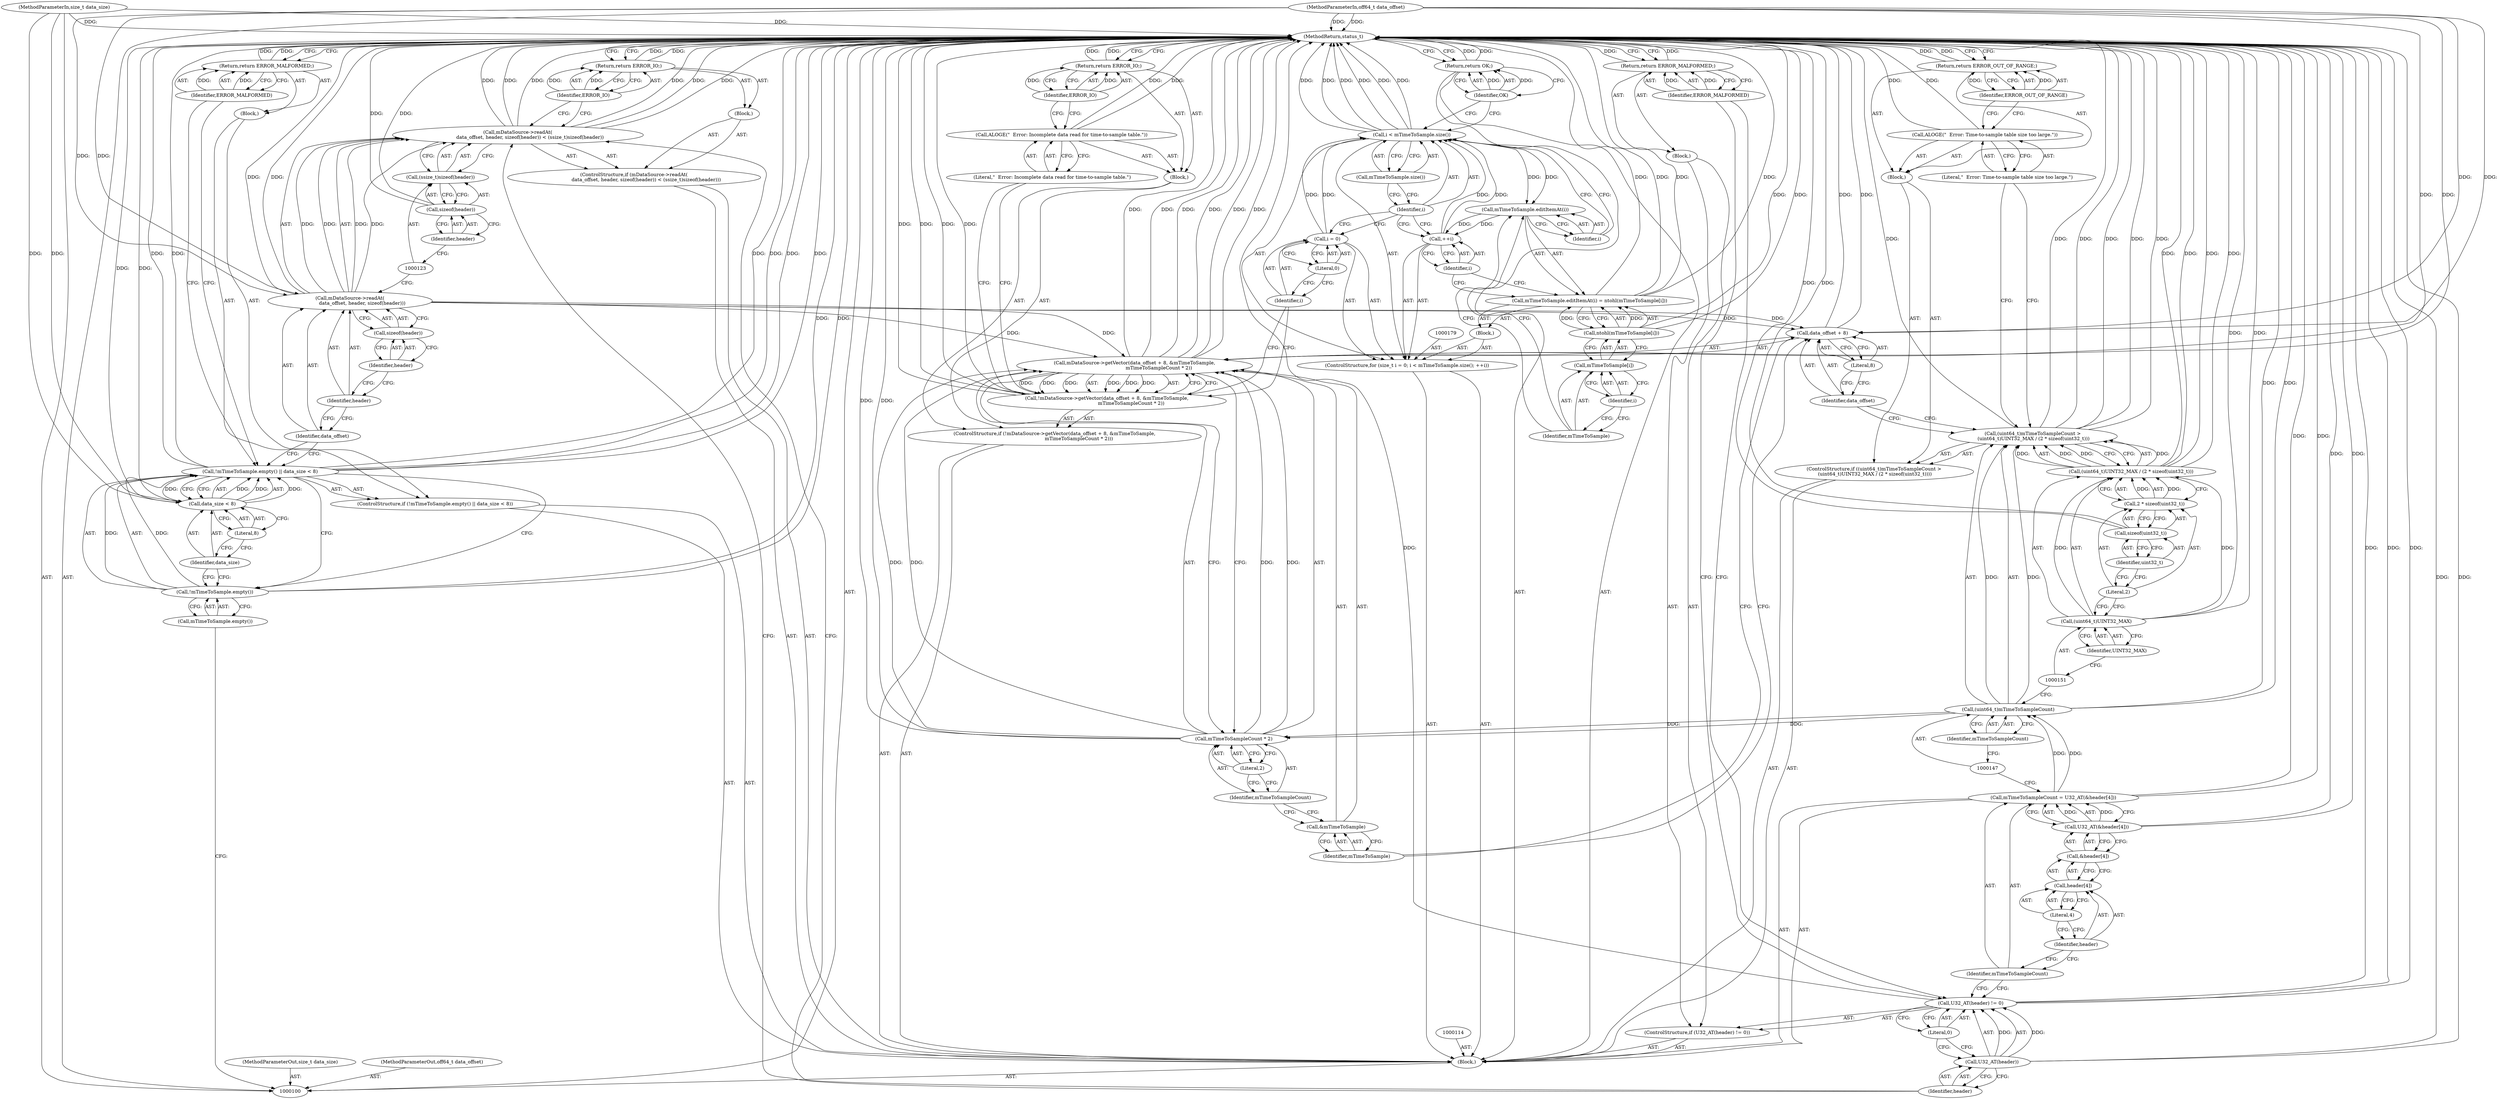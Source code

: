 digraph "1_Android_b57b3967b1a42dd505dbe4fcf1e1d810e3ae3777_1" {
"1000198" [label="(MethodReturn,status_t)"];
"1000127" [label="(Return,return ERROR_IO;)"];
"1000128" [label="(Identifier,ERROR_IO)"];
"1000129" [label="(ControlStructure,if (U32_AT(header) != 0))"];
"1000132" [label="(Identifier,header)"];
"1000133" [label="(Literal,0)"];
"1000134" [label="(Block,)"];
"1000130" [label="(Call,U32_AT(header) != 0)"];
"1000131" [label="(Call,U32_AT(header))"];
"1000135" [label="(Return,return ERROR_MALFORMED;)"];
"1000136" [label="(Identifier,ERROR_MALFORMED)"];
"1000139" [label="(Call,U32_AT(&header[4]))"];
"1000140" [label="(Call,&header[4])"];
"1000141" [label="(Call,header[4])"];
"1000142" [label="(Identifier,header)"];
"1000137" [label="(Call,mTimeToSampleCount = U32_AT(&header[4]))"];
"1000138" [label="(Identifier,mTimeToSampleCount)"];
"1000143" [label="(Literal,4)"];
"1000144" [label="(ControlStructure,if ((uint64_t)mTimeToSampleCount >\n (uint64_t)UINT32_MAX / (2 * sizeof(uint32_t))))"];
"1000148" [label="(Identifier,mTimeToSampleCount)"];
"1000145" [label="(Call,(uint64_t)mTimeToSampleCount >\n (uint64_t)UINT32_MAX / (2 * sizeof(uint32_t)))"];
"1000146" [label="(Call,(uint64_t)mTimeToSampleCount)"];
"1000149" [label="(Call,(uint64_t)UINT32_MAX / (2 * sizeof(uint32_t)))"];
"1000150" [label="(Call,(uint64_t)UINT32_MAX)"];
"1000152" [label="(Identifier,UINT32_MAX)"];
"1000153" [label="(Call,2 * sizeof(uint32_t))"];
"1000154" [label="(Literal,2)"];
"1000155" [label="(Call,sizeof(uint32_t))"];
"1000156" [label="(Identifier,uint32_t)"];
"1000157" [label="(Block,)"];
"1000102" [label="(MethodParameterIn,size_t data_size)"];
"1000309" [label="(MethodParameterOut,size_t data_size)"];
"1000103" [label="(Block,)"];
"1000101" [label="(MethodParameterIn,off64_t data_offset)"];
"1000308" [label="(MethodParameterOut,off64_t data_offset)"];
"1000159" [label="(Literal,\"  Error: Time-to-sample table size too large.\")"];
"1000158" [label="(Call,ALOGE(\"  Error: Time-to-sample table size too large.\"))"];
"1000160" [label="(Return,return ERROR_OUT_OF_RANGE;)"];
"1000161" [label="(Identifier,ERROR_OUT_OF_RANGE)"];
"1000162" [label="(ControlStructure,if (!mDataSource->getVector(data_offset + 8, &mTimeToSample,\n                                mTimeToSampleCount * 2)))"];
"1000165" [label="(Call,data_offset + 8)"];
"1000166" [label="(Identifier,data_offset)"];
"1000167" [label="(Literal,8)"];
"1000168" [label="(Call,&mTimeToSample)"];
"1000169" [label="(Identifier,mTimeToSample)"];
"1000163" [label="(Call,!mDataSource->getVector(data_offset + 8, &mTimeToSample,\n                                mTimeToSampleCount * 2))"];
"1000164" [label="(Call,mDataSource->getVector(data_offset + 8, &mTimeToSample,\n                                mTimeToSampleCount * 2))"];
"1000170" [label="(Call,mTimeToSampleCount * 2)"];
"1000171" [label="(Identifier,mTimeToSampleCount)"];
"1000172" [label="(Literal,2)"];
"1000173" [label="(Block,)"];
"1000175" [label="(Literal,\"  Error: Incomplete data read for time-to-sample table.\")"];
"1000174" [label="(Call,ALOGE(\"  Error: Incomplete data read for time-to-sample table.\"))"];
"1000176" [label="(Return,return ERROR_IO;)"];
"1000177" [label="(Identifier,ERROR_IO)"];
"1000108" [label="(Call,data_size < 8)"];
"1000109" [label="(Identifier,data_size)"];
"1000104" [label="(ControlStructure,if (!mTimeToSample.empty() || data_size < 8))"];
"1000110" [label="(Literal,8)"];
"1000111" [label="(Block,)"];
"1000105" [label="(Call,!mTimeToSample.empty() || data_size < 8)"];
"1000106" [label="(Call,!mTimeToSample.empty())"];
"1000107" [label="(Call,mTimeToSample.empty())"];
"1000180" [label="(Call,i = 0)"];
"1000181" [label="(Identifier,i)"];
"1000182" [label="(Literal,0)"];
"1000183" [label="(Call,i < mTimeToSample.size())"];
"1000184" [label="(Identifier,i)"];
"1000185" [label="(Call,mTimeToSample.size())"];
"1000178" [label="(ControlStructure,for (size_t i = 0; i < mTimeToSample.size(); ++i))"];
"1000186" [label="(Call,++i)"];
"1000187" [label="(Identifier,i)"];
"1000188" [label="(Block,)"];
"1000191" [label="(Identifier,i)"];
"1000192" [label="(Call,ntohl(mTimeToSample[i]))"];
"1000193" [label="(Call,mTimeToSample[i])"];
"1000194" [label="(Identifier,mTimeToSample)"];
"1000195" [label="(Identifier,i)"];
"1000189" [label="(Call,mTimeToSample.editItemAt(i) = ntohl(mTimeToSample[i]))"];
"1000190" [label="(Call,mTimeToSample.editItemAt(i))"];
"1000197" [label="(Identifier,OK)"];
"1000196" [label="(Return,return OK;)"];
"1000113" [label="(Identifier,ERROR_MALFORMED)"];
"1000112" [label="(Return,return ERROR_MALFORMED;)"];
"1000115" [label="(ControlStructure,if (mDataSource->readAt(\n                data_offset, header, sizeof(header)) < (ssize_t)sizeof(header)))"];
"1000116" [label="(Call,mDataSource->readAt(\n                data_offset, header, sizeof(header)) < (ssize_t)sizeof(header))"];
"1000117" [label="(Call,mDataSource->readAt(\n                data_offset, header, sizeof(header)))"];
"1000118" [label="(Identifier,data_offset)"];
"1000119" [label="(Identifier,header)"];
"1000120" [label="(Call,sizeof(header))"];
"1000121" [label="(Identifier,header)"];
"1000122" [label="(Call,(ssize_t)sizeof(header))"];
"1000124" [label="(Call,sizeof(header))"];
"1000125" [label="(Identifier,header)"];
"1000126" [label="(Block,)"];
"1000198" -> "1000100"  [label="AST: "];
"1000198" -> "1000112"  [label="CFG: "];
"1000198" -> "1000127"  [label="CFG: "];
"1000198" -> "1000135"  [label="CFG: "];
"1000198" -> "1000160"  [label="CFG: "];
"1000198" -> "1000176"  [label="CFG: "];
"1000198" -> "1000196"  [label="CFG: "];
"1000127" -> "1000198"  [label="DDG: "];
"1000196" -> "1000198"  [label="DDG: "];
"1000116" -> "1000198"  [label="DDG: "];
"1000116" -> "1000198"  [label="DDG: "];
"1000116" -> "1000198"  [label="DDG: "];
"1000124" -> "1000198"  [label="DDG: "];
"1000105" -> "1000198"  [label="DDG: "];
"1000105" -> "1000198"  [label="DDG: "];
"1000105" -> "1000198"  [label="DDG: "];
"1000183" -> "1000198"  [label="DDG: "];
"1000183" -> "1000198"  [label="DDG: "];
"1000183" -> "1000198"  [label="DDG: "];
"1000106" -> "1000198"  [label="DDG: "];
"1000189" -> "1000198"  [label="DDG: "];
"1000189" -> "1000198"  [label="DDG: "];
"1000149" -> "1000198"  [label="DDG: "];
"1000149" -> "1000198"  [label="DDG: "];
"1000117" -> "1000198"  [label="DDG: "];
"1000102" -> "1000198"  [label="DDG: "];
"1000155" -> "1000198"  [label="DDG: "];
"1000164" -> "1000198"  [label="DDG: "];
"1000164" -> "1000198"  [label="DDG: "];
"1000164" -> "1000198"  [label="DDG: "];
"1000130" -> "1000198"  [label="DDG: "];
"1000130" -> "1000198"  [label="DDG: "];
"1000163" -> "1000198"  [label="DDG: "];
"1000163" -> "1000198"  [label="DDG: "];
"1000131" -> "1000198"  [label="DDG: "];
"1000137" -> "1000198"  [label="DDG: "];
"1000165" -> "1000198"  [label="DDG: "];
"1000139" -> "1000198"  [label="DDG: "];
"1000150" -> "1000198"  [label="DDG: "];
"1000158" -> "1000198"  [label="DDG: "];
"1000145" -> "1000198"  [label="DDG: "];
"1000145" -> "1000198"  [label="DDG: "];
"1000145" -> "1000198"  [label="DDG: "];
"1000146" -> "1000198"  [label="DDG: "];
"1000192" -> "1000198"  [label="DDG: "];
"1000101" -> "1000198"  [label="DDG: "];
"1000170" -> "1000198"  [label="DDG: "];
"1000174" -> "1000198"  [label="DDG: "];
"1000108" -> "1000198"  [label="DDG: "];
"1000112" -> "1000198"  [label="DDG: "];
"1000160" -> "1000198"  [label="DDG: "];
"1000176" -> "1000198"  [label="DDG: "];
"1000135" -> "1000198"  [label="DDG: "];
"1000127" -> "1000126"  [label="AST: "];
"1000127" -> "1000128"  [label="CFG: "];
"1000128" -> "1000127"  [label="AST: "];
"1000198" -> "1000127"  [label="CFG: "];
"1000127" -> "1000198"  [label="DDG: "];
"1000128" -> "1000127"  [label="DDG: "];
"1000128" -> "1000127"  [label="AST: "];
"1000128" -> "1000116"  [label="CFG: "];
"1000127" -> "1000128"  [label="CFG: "];
"1000128" -> "1000127"  [label="DDG: "];
"1000129" -> "1000103"  [label="AST: "];
"1000130" -> "1000129"  [label="AST: "];
"1000134" -> "1000129"  [label="AST: "];
"1000132" -> "1000131"  [label="AST: "];
"1000132" -> "1000116"  [label="CFG: "];
"1000131" -> "1000132"  [label="CFG: "];
"1000133" -> "1000130"  [label="AST: "];
"1000133" -> "1000131"  [label="CFG: "];
"1000130" -> "1000133"  [label="CFG: "];
"1000134" -> "1000129"  [label="AST: "];
"1000135" -> "1000134"  [label="AST: "];
"1000130" -> "1000129"  [label="AST: "];
"1000130" -> "1000133"  [label="CFG: "];
"1000131" -> "1000130"  [label="AST: "];
"1000133" -> "1000130"  [label="AST: "];
"1000136" -> "1000130"  [label="CFG: "];
"1000138" -> "1000130"  [label="CFG: "];
"1000130" -> "1000198"  [label="DDG: "];
"1000130" -> "1000198"  [label="DDG: "];
"1000131" -> "1000130"  [label="DDG: "];
"1000131" -> "1000130"  [label="AST: "];
"1000131" -> "1000132"  [label="CFG: "];
"1000132" -> "1000131"  [label="AST: "];
"1000133" -> "1000131"  [label="CFG: "];
"1000131" -> "1000198"  [label="DDG: "];
"1000131" -> "1000130"  [label="DDG: "];
"1000135" -> "1000134"  [label="AST: "];
"1000135" -> "1000136"  [label="CFG: "];
"1000136" -> "1000135"  [label="AST: "];
"1000198" -> "1000135"  [label="CFG: "];
"1000135" -> "1000198"  [label="DDG: "];
"1000136" -> "1000135"  [label="DDG: "];
"1000136" -> "1000135"  [label="AST: "];
"1000136" -> "1000130"  [label="CFG: "];
"1000135" -> "1000136"  [label="CFG: "];
"1000136" -> "1000135"  [label="DDG: "];
"1000139" -> "1000137"  [label="AST: "];
"1000139" -> "1000140"  [label="CFG: "];
"1000140" -> "1000139"  [label="AST: "];
"1000137" -> "1000139"  [label="CFG: "];
"1000139" -> "1000198"  [label="DDG: "];
"1000139" -> "1000137"  [label="DDG: "];
"1000140" -> "1000139"  [label="AST: "];
"1000140" -> "1000141"  [label="CFG: "];
"1000141" -> "1000140"  [label="AST: "];
"1000139" -> "1000140"  [label="CFG: "];
"1000141" -> "1000140"  [label="AST: "];
"1000141" -> "1000143"  [label="CFG: "];
"1000142" -> "1000141"  [label="AST: "];
"1000143" -> "1000141"  [label="AST: "];
"1000140" -> "1000141"  [label="CFG: "];
"1000142" -> "1000141"  [label="AST: "];
"1000142" -> "1000138"  [label="CFG: "];
"1000143" -> "1000142"  [label="CFG: "];
"1000137" -> "1000103"  [label="AST: "];
"1000137" -> "1000139"  [label="CFG: "];
"1000138" -> "1000137"  [label="AST: "];
"1000139" -> "1000137"  [label="AST: "];
"1000147" -> "1000137"  [label="CFG: "];
"1000137" -> "1000198"  [label="DDG: "];
"1000139" -> "1000137"  [label="DDG: "];
"1000137" -> "1000146"  [label="DDG: "];
"1000138" -> "1000137"  [label="AST: "];
"1000138" -> "1000130"  [label="CFG: "];
"1000142" -> "1000138"  [label="CFG: "];
"1000143" -> "1000141"  [label="AST: "];
"1000143" -> "1000142"  [label="CFG: "];
"1000141" -> "1000143"  [label="CFG: "];
"1000144" -> "1000103"  [label="AST: "];
"1000145" -> "1000144"  [label="AST: "];
"1000157" -> "1000144"  [label="AST: "];
"1000148" -> "1000146"  [label="AST: "];
"1000148" -> "1000147"  [label="CFG: "];
"1000146" -> "1000148"  [label="CFG: "];
"1000145" -> "1000144"  [label="AST: "];
"1000145" -> "1000149"  [label="CFG: "];
"1000146" -> "1000145"  [label="AST: "];
"1000149" -> "1000145"  [label="AST: "];
"1000159" -> "1000145"  [label="CFG: "];
"1000166" -> "1000145"  [label="CFG: "];
"1000145" -> "1000198"  [label="DDG: "];
"1000145" -> "1000198"  [label="DDG: "];
"1000145" -> "1000198"  [label="DDG: "];
"1000146" -> "1000145"  [label="DDG: "];
"1000149" -> "1000145"  [label="DDG: "];
"1000149" -> "1000145"  [label="DDG: "];
"1000146" -> "1000145"  [label="AST: "];
"1000146" -> "1000148"  [label="CFG: "];
"1000147" -> "1000146"  [label="AST: "];
"1000148" -> "1000146"  [label="AST: "];
"1000151" -> "1000146"  [label="CFG: "];
"1000146" -> "1000198"  [label="DDG: "];
"1000146" -> "1000145"  [label="DDG: "];
"1000137" -> "1000146"  [label="DDG: "];
"1000146" -> "1000170"  [label="DDG: "];
"1000149" -> "1000145"  [label="AST: "];
"1000149" -> "1000153"  [label="CFG: "];
"1000150" -> "1000149"  [label="AST: "];
"1000153" -> "1000149"  [label="AST: "];
"1000145" -> "1000149"  [label="CFG: "];
"1000149" -> "1000198"  [label="DDG: "];
"1000149" -> "1000198"  [label="DDG: "];
"1000149" -> "1000145"  [label="DDG: "];
"1000149" -> "1000145"  [label="DDG: "];
"1000150" -> "1000149"  [label="DDG: "];
"1000153" -> "1000149"  [label="DDG: "];
"1000150" -> "1000149"  [label="AST: "];
"1000150" -> "1000152"  [label="CFG: "];
"1000151" -> "1000150"  [label="AST: "];
"1000152" -> "1000150"  [label="AST: "];
"1000154" -> "1000150"  [label="CFG: "];
"1000150" -> "1000198"  [label="DDG: "];
"1000150" -> "1000149"  [label="DDG: "];
"1000152" -> "1000150"  [label="AST: "];
"1000152" -> "1000151"  [label="CFG: "];
"1000150" -> "1000152"  [label="CFG: "];
"1000153" -> "1000149"  [label="AST: "];
"1000153" -> "1000155"  [label="CFG: "];
"1000154" -> "1000153"  [label="AST: "];
"1000155" -> "1000153"  [label="AST: "];
"1000149" -> "1000153"  [label="CFG: "];
"1000153" -> "1000149"  [label="DDG: "];
"1000154" -> "1000153"  [label="AST: "];
"1000154" -> "1000150"  [label="CFG: "];
"1000156" -> "1000154"  [label="CFG: "];
"1000155" -> "1000153"  [label="AST: "];
"1000155" -> "1000156"  [label="CFG: "];
"1000156" -> "1000155"  [label="AST: "];
"1000153" -> "1000155"  [label="CFG: "];
"1000155" -> "1000198"  [label="DDG: "];
"1000156" -> "1000155"  [label="AST: "];
"1000156" -> "1000154"  [label="CFG: "];
"1000155" -> "1000156"  [label="CFG: "];
"1000157" -> "1000144"  [label="AST: "];
"1000158" -> "1000157"  [label="AST: "];
"1000160" -> "1000157"  [label="AST: "];
"1000102" -> "1000100"  [label="AST: "];
"1000102" -> "1000198"  [label="DDG: "];
"1000102" -> "1000108"  [label="DDG: "];
"1000309" -> "1000100"  [label="AST: "];
"1000103" -> "1000100"  [label="AST: "];
"1000104" -> "1000103"  [label="AST: "];
"1000114" -> "1000103"  [label="AST: "];
"1000115" -> "1000103"  [label="AST: "];
"1000129" -> "1000103"  [label="AST: "];
"1000137" -> "1000103"  [label="AST: "];
"1000144" -> "1000103"  [label="AST: "];
"1000162" -> "1000103"  [label="AST: "];
"1000178" -> "1000103"  [label="AST: "];
"1000196" -> "1000103"  [label="AST: "];
"1000101" -> "1000100"  [label="AST: "];
"1000101" -> "1000198"  [label="DDG: "];
"1000101" -> "1000117"  [label="DDG: "];
"1000101" -> "1000164"  [label="DDG: "];
"1000101" -> "1000165"  [label="DDG: "];
"1000308" -> "1000100"  [label="AST: "];
"1000159" -> "1000158"  [label="AST: "];
"1000159" -> "1000145"  [label="CFG: "];
"1000158" -> "1000159"  [label="CFG: "];
"1000158" -> "1000157"  [label="AST: "];
"1000158" -> "1000159"  [label="CFG: "];
"1000159" -> "1000158"  [label="AST: "];
"1000161" -> "1000158"  [label="CFG: "];
"1000158" -> "1000198"  [label="DDG: "];
"1000160" -> "1000157"  [label="AST: "];
"1000160" -> "1000161"  [label="CFG: "];
"1000161" -> "1000160"  [label="AST: "];
"1000198" -> "1000160"  [label="CFG: "];
"1000160" -> "1000198"  [label="DDG: "];
"1000161" -> "1000160"  [label="DDG: "];
"1000161" -> "1000160"  [label="AST: "];
"1000161" -> "1000158"  [label="CFG: "];
"1000160" -> "1000161"  [label="CFG: "];
"1000161" -> "1000160"  [label="DDG: "];
"1000162" -> "1000103"  [label="AST: "];
"1000163" -> "1000162"  [label="AST: "];
"1000173" -> "1000162"  [label="AST: "];
"1000165" -> "1000164"  [label="AST: "];
"1000165" -> "1000167"  [label="CFG: "];
"1000166" -> "1000165"  [label="AST: "];
"1000167" -> "1000165"  [label="AST: "];
"1000169" -> "1000165"  [label="CFG: "];
"1000165" -> "1000198"  [label="DDG: "];
"1000117" -> "1000165"  [label="DDG: "];
"1000101" -> "1000165"  [label="DDG: "];
"1000166" -> "1000165"  [label="AST: "];
"1000166" -> "1000145"  [label="CFG: "];
"1000167" -> "1000166"  [label="CFG: "];
"1000167" -> "1000165"  [label="AST: "];
"1000167" -> "1000166"  [label="CFG: "];
"1000165" -> "1000167"  [label="CFG: "];
"1000168" -> "1000164"  [label="AST: "];
"1000168" -> "1000169"  [label="CFG: "];
"1000169" -> "1000168"  [label="AST: "];
"1000171" -> "1000168"  [label="CFG: "];
"1000169" -> "1000168"  [label="AST: "];
"1000169" -> "1000165"  [label="CFG: "];
"1000168" -> "1000169"  [label="CFG: "];
"1000163" -> "1000162"  [label="AST: "];
"1000163" -> "1000164"  [label="CFG: "];
"1000164" -> "1000163"  [label="AST: "];
"1000175" -> "1000163"  [label="CFG: "];
"1000181" -> "1000163"  [label="CFG: "];
"1000163" -> "1000198"  [label="DDG: "];
"1000163" -> "1000198"  [label="DDG: "];
"1000164" -> "1000163"  [label="DDG: "];
"1000164" -> "1000163"  [label="DDG: "];
"1000164" -> "1000163"  [label="DDG: "];
"1000164" -> "1000163"  [label="AST: "];
"1000164" -> "1000170"  [label="CFG: "];
"1000165" -> "1000164"  [label="AST: "];
"1000168" -> "1000164"  [label="AST: "];
"1000170" -> "1000164"  [label="AST: "];
"1000163" -> "1000164"  [label="CFG: "];
"1000164" -> "1000198"  [label="DDG: "];
"1000164" -> "1000198"  [label="DDG: "];
"1000164" -> "1000198"  [label="DDG: "];
"1000164" -> "1000163"  [label="DDG: "];
"1000164" -> "1000163"  [label="DDG: "];
"1000164" -> "1000163"  [label="DDG: "];
"1000117" -> "1000164"  [label="DDG: "];
"1000101" -> "1000164"  [label="DDG: "];
"1000170" -> "1000164"  [label="DDG: "];
"1000170" -> "1000164"  [label="DDG: "];
"1000170" -> "1000164"  [label="AST: "];
"1000170" -> "1000172"  [label="CFG: "];
"1000171" -> "1000170"  [label="AST: "];
"1000172" -> "1000170"  [label="AST: "];
"1000164" -> "1000170"  [label="CFG: "];
"1000170" -> "1000198"  [label="DDG: "];
"1000170" -> "1000164"  [label="DDG: "];
"1000170" -> "1000164"  [label="DDG: "];
"1000146" -> "1000170"  [label="DDG: "];
"1000171" -> "1000170"  [label="AST: "];
"1000171" -> "1000168"  [label="CFG: "];
"1000172" -> "1000171"  [label="CFG: "];
"1000172" -> "1000170"  [label="AST: "];
"1000172" -> "1000171"  [label="CFG: "];
"1000170" -> "1000172"  [label="CFG: "];
"1000173" -> "1000162"  [label="AST: "];
"1000174" -> "1000173"  [label="AST: "];
"1000176" -> "1000173"  [label="AST: "];
"1000175" -> "1000174"  [label="AST: "];
"1000175" -> "1000163"  [label="CFG: "];
"1000174" -> "1000175"  [label="CFG: "];
"1000174" -> "1000173"  [label="AST: "];
"1000174" -> "1000175"  [label="CFG: "];
"1000175" -> "1000174"  [label="AST: "];
"1000177" -> "1000174"  [label="CFG: "];
"1000174" -> "1000198"  [label="DDG: "];
"1000176" -> "1000173"  [label="AST: "];
"1000176" -> "1000177"  [label="CFG: "];
"1000177" -> "1000176"  [label="AST: "];
"1000198" -> "1000176"  [label="CFG: "];
"1000176" -> "1000198"  [label="DDG: "];
"1000177" -> "1000176"  [label="DDG: "];
"1000177" -> "1000176"  [label="AST: "];
"1000177" -> "1000174"  [label="CFG: "];
"1000176" -> "1000177"  [label="CFG: "];
"1000177" -> "1000176"  [label="DDG: "];
"1000108" -> "1000105"  [label="AST: "];
"1000108" -> "1000110"  [label="CFG: "];
"1000109" -> "1000108"  [label="AST: "];
"1000110" -> "1000108"  [label="AST: "];
"1000105" -> "1000108"  [label="CFG: "];
"1000108" -> "1000198"  [label="DDG: "];
"1000108" -> "1000105"  [label="DDG: "];
"1000108" -> "1000105"  [label="DDG: "];
"1000102" -> "1000108"  [label="DDG: "];
"1000109" -> "1000108"  [label="AST: "];
"1000109" -> "1000106"  [label="CFG: "];
"1000110" -> "1000109"  [label="CFG: "];
"1000104" -> "1000103"  [label="AST: "];
"1000105" -> "1000104"  [label="AST: "];
"1000111" -> "1000104"  [label="AST: "];
"1000110" -> "1000108"  [label="AST: "];
"1000110" -> "1000109"  [label="CFG: "];
"1000108" -> "1000110"  [label="CFG: "];
"1000111" -> "1000104"  [label="AST: "];
"1000112" -> "1000111"  [label="AST: "];
"1000105" -> "1000104"  [label="AST: "];
"1000105" -> "1000106"  [label="CFG: "];
"1000105" -> "1000108"  [label="CFG: "];
"1000106" -> "1000105"  [label="AST: "];
"1000108" -> "1000105"  [label="AST: "];
"1000113" -> "1000105"  [label="CFG: "];
"1000118" -> "1000105"  [label="CFG: "];
"1000105" -> "1000198"  [label="DDG: "];
"1000105" -> "1000198"  [label="DDG: "];
"1000105" -> "1000198"  [label="DDG: "];
"1000106" -> "1000105"  [label="DDG: "];
"1000108" -> "1000105"  [label="DDG: "];
"1000108" -> "1000105"  [label="DDG: "];
"1000106" -> "1000105"  [label="AST: "];
"1000106" -> "1000107"  [label="CFG: "];
"1000107" -> "1000106"  [label="AST: "];
"1000109" -> "1000106"  [label="CFG: "];
"1000105" -> "1000106"  [label="CFG: "];
"1000106" -> "1000198"  [label="DDG: "];
"1000106" -> "1000105"  [label="DDG: "];
"1000107" -> "1000106"  [label="AST: "];
"1000107" -> "1000100"  [label="CFG: "];
"1000106" -> "1000107"  [label="CFG: "];
"1000180" -> "1000178"  [label="AST: "];
"1000180" -> "1000182"  [label="CFG: "];
"1000181" -> "1000180"  [label="AST: "];
"1000182" -> "1000180"  [label="AST: "];
"1000184" -> "1000180"  [label="CFG: "];
"1000180" -> "1000183"  [label="DDG: "];
"1000181" -> "1000180"  [label="AST: "];
"1000181" -> "1000163"  [label="CFG: "];
"1000182" -> "1000181"  [label="CFG: "];
"1000182" -> "1000180"  [label="AST: "];
"1000182" -> "1000181"  [label="CFG: "];
"1000180" -> "1000182"  [label="CFG: "];
"1000183" -> "1000178"  [label="AST: "];
"1000183" -> "1000185"  [label="CFG: "];
"1000184" -> "1000183"  [label="AST: "];
"1000185" -> "1000183"  [label="AST: "];
"1000191" -> "1000183"  [label="CFG: "];
"1000197" -> "1000183"  [label="CFG: "];
"1000183" -> "1000198"  [label="DDG: "];
"1000183" -> "1000198"  [label="DDG: "];
"1000183" -> "1000198"  [label="DDG: "];
"1000186" -> "1000183"  [label="DDG: "];
"1000180" -> "1000183"  [label="DDG: "];
"1000183" -> "1000190"  [label="DDG: "];
"1000184" -> "1000183"  [label="AST: "];
"1000184" -> "1000180"  [label="CFG: "];
"1000184" -> "1000186"  [label="CFG: "];
"1000185" -> "1000184"  [label="CFG: "];
"1000185" -> "1000183"  [label="AST: "];
"1000185" -> "1000184"  [label="CFG: "];
"1000183" -> "1000185"  [label="CFG: "];
"1000178" -> "1000103"  [label="AST: "];
"1000179" -> "1000178"  [label="AST: "];
"1000180" -> "1000178"  [label="AST: "];
"1000183" -> "1000178"  [label="AST: "];
"1000186" -> "1000178"  [label="AST: "];
"1000188" -> "1000178"  [label="AST: "];
"1000186" -> "1000178"  [label="AST: "];
"1000186" -> "1000187"  [label="CFG: "];
"1000187" -> "1000186"  [label="AST: "];
"1000184" -> "1000186"  [label="CFG: "];
"1000186" -> "1000183"  [label="DDG: "];
"1000190" -> "1000186"  [label="DDG: "];
"1000187" -> "1000186"  [label="AST: "];
"1000187" -> "1000189"  [label="CFG: "];
"1000186" -> "1000187"  [label="CFG: "];
"1000188" -> "1000178"  [label="AST: "];
"1000189" -> "1000188"  [label="AST: "];
"1000191" -> "1000190"  [label="AST: "];
"1000191" -> "1000183"  [label="CFG: "];
"1000190" -> "1000191"  [label="CFG: "];
"1000192" -> "1000189"  [label="AST: "];
"1000192" -> "1000193"  [label="CFG: "];
"1000193" -> "1000192"  [label="AST: "];
"1000189" -> "1000192"  [label="CFG: "];
"1000192" -> "1000198"  [label="DDG: "];
"1000192" -> "1000189"  [label="DDG: "];
"1000193" -> "1000192"  [label="AST: "];
"1000193" -> "1000195"  [label="CFG: "];
"1000194" -> "1000193"  [label="AST: "];
"1000195" -> "1000193"  [label="AST: "];
"1000192" -> "1000193"  [label="CFG: "];
"1000194" -> "1000193"  [label="AST: "];
"1000194" -> "1000190"  [label="CFG: "];
"1000195" -> "1000194"  [label="CFG: "];
"1000195" -> "1000193"  [label="AST: "];
"1000195" -> "1000194"  [label="CFG: "];
"1000193" -> "1000195"  [label="CFG: "];
"1000189" -> "1000188"  [label="AST: "];
"1000189" -> "1000192"  [label="CFG: "];
"1000190" -> "1000189"  [label="AST: "];
"1000192" -> "1000189"  [label="AST: "];
"1000187" -> "1000189"  [label="CFG: "];
"1000189" -> "1000198"  [label="DDG: "];
"1000189" -> "1000198"  [label="DDG: "];
"1000192" -> "1000189"  [label="DDG: "];
"1000190" -> "1000189"  [label="AST: "];
"1000190" -> "1000191"  [label="CFG: "];
"1000191" -> "1000190"  [label="AST: "];
"1000194" -> "1000190"  [label="CFG: "];
"1000190" -> "1000186"  [label="DDG: "];
"1000183" -> "1000190"  [label="DDG: "];
"1000197" -> "1000196"  [label="AST: "];
"1000197" -> "1000183"  [label="CFG: "];
"1000196" -> "1000197"  [label="CFG: "];
"1000197" -> "1000196"  [label="DDG: "];
"1000196" -> "1000103"  [label="AST: "];
"1000196" -> "1000197"  [label="CFG: "];
"1000197" -> "1000196"  [label="AST: "];
"1000198" -> "1000196"  [label="CFG: "];
"1000196" -> "1000198"  [label="DDG: "];
"1000197" -> "1000196"  [label="DDG: "];
"1000113" -> "1000112"  [label="AST: "];
"1000113" -> "1000105"  [label="CFG: "];
"1000112" -> "1000113"  [label="CFG: "];
"1000113" -> "1000112"  [label="DDG: "];
"1000112" -> "1000111"  [label="AST: "];
"1000112" -> "1000113"  [label="CFG: "];
"1000113" -> "1000112"  [label="AST: "];
"1000198" -> "1000112"  [label="CFG: "];
"1000112" -> "1000198"  [label="DDG: "];
"1000113" -> "1000112"  [label="DDG: "];
"1000115" -> "1000103"  [label="AST: "];
"1000116" -> "1000115"  [label="AST: "];
"1000126" -> "1000115"  [label="AST: "];
"1000116" -> "1000115"  [label="AST: "];
"1000116" -> "1000122"  [label="CFG: "];
"1000117" -> "1000116"  [label="AST: "];
"1000122" -> "1000116"  [label="AST: "];
"1000128" -> "1000116"  [label="CFG: "];
"1000132" -> "1000116"  [label="CFG: "];
"1000116" -> "1000198"  [label="DDG: "];
"1000116" -> "1000198"  [label="DDG: "];
"1000116" -> "1000198"  [label="DDG: "];
"1000117" -> "1000116"  [label="DDG: "];
"1000117" -> "1000116"  [label="DDG: "];
"1000117" -> "1000116"  [label="AST: "];
"1000117" -> "1000120"  [label="CFG: "];
"1000118" -> "1000117"  [label="AST: "];
"1000119" -> "1000117"  [label="AST: "];
"1000120" -> "1000117"  [label="AST: "];
"1000123" -> "1000117"  [label="CFG: "];
"1000117" -> "1000198"  [label="DDG: "];
"1000117" -> "1000116"  [label="DDG: "];
"1000117" -> "1000116"  [label="DDG: "];
"1000101" -> "1000117"  [label="DDG: "];
"1000117" -> "1000164"  [label="DDG: "];
"1000117" -> "1000165"  [label="DDG: "];
"1000118" -> "1000117"  [label="AST: "];
"1000118" -> "1000105"  [label="CFG: "];
"1000119" -> "1000118"  [label="CFG: "];
"1000119" -> "1000117"  [label="AST: "];
"1000119" -> "1000118"  [label="CFG: "];
"1000121" -> "1000119"  [label="CFG: "];
"1000120" -> "1000117"  [label="AST: "];
"1000120" -> "1000121"  [label="CFG: "];
"1000121" -> "1000120"  [label="AST: "];
"1000117" -> "1000120"  [label="CFG: "];
"1000121" -> "1000120"  [label="AST: "];
"1000121" -> "1000119"  [label="CFG: "];
"1000120" -> "1000121"  [label="CFG: "];
"1000122" -> "1000116"  [label="AST: "];
"1000122" -> "1000124"  [label="CFG: "];
"1000123" -> "1000122"  [label="AST: "];
"1000124" -> "1000122"  [label="AST: "];
"1000116" -> "1000122"  [label="CFG: "];
"1000124" -> "1000122"  [label="AST: "];
"1000124" -> "1000125"  [label="CFG: "];
"1000125" -> "1000124"  [label="AST: "];
"1000122" -> "1000124"  [label="CFG: "];
"1000124" -> "1000198"  [label="DDG: "];
"1000125" -> "1000124"  [label="AST: "];
"1000125" -> "1000123"  [label="CFG: "];
"1000124" -> "1000125"  [label="CFG: "];
"1000126" -> "1000115"  [label="AST: "];
"1000127" -> "1000126"  [label="AST: "];
}
